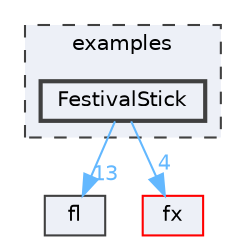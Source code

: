 digraph "/home/runner/work/FastLED/FastLED/examples/FestivalStick"
{
 // INTERACTIVE_SVG=YES
 // LATEX_PDF_SIZE
  bgcolor="transparent";
  edge [fontname=Helvetica,fontsize=10,labelfontname=Helvetica,labelfontsize=10];
  node [fontname=Helvetica,fontsize=10,shape=box,height=0.2,width=0.4];
  compound=true
  subgraph clusterdir_d28a4824dc47e487b107a5db32ef43c4 {
    graph [ bgcolor="#edf0f7", pencolor="grey25", label="examples", fontname=Helvetica,fontsize=10 style="filled,dashed", URL="dir_d28a4824dc47e487b107a5db32ef43c4.html",tooltip=""]
  dir_2e465c5b9ed57da8a7c891afc818c43b [label="FestivalStick", fillcolor="#edf0f7", color="grey25", style="filled,bold", URL="dir_2e465c5b9ed57da8a7c891afc818c43b.html",tooltip=""];
  }
  dir_4d1829fa9bd13d7db71e765b2707b248 [label="fl", fillcolor="#edf0f7", color="grey25", style="filled", URL="dir_4d1829fa9bd13d7db71e765b2707b248.html",tooltip=""];
  dir_acbb946b833f21b16ec30aa21c4c3a72 [label="fx", fillcolor="#edf0f7", color="red", style="filled", URL="dir_acbb946b833f21b16ec30aa21c4c3a72.html",tooltip=""];
  dir_2e465c5b9ed57da8a7c891afc818c43b->dir_4d1829fa9bd13d7db71e765b2707b248 [headlabel="13", labeldistance=1.5 headhref="dir_000035_000042.html" href="dir_000035_000042.html" color="steelblue1" fontcolor="steelblue1"];
  dir_2e465c5b9ed57da8a7c891afc818c43b->dir_acbb946b833f21b16ec30aa21c4c3a72 [headlabel="4", labeldistance=1.5 headhref="dir_000035_000044.html" href="dir_000035_000044.html" color="steelblue1" fontcolor="steelblue1"];
}
